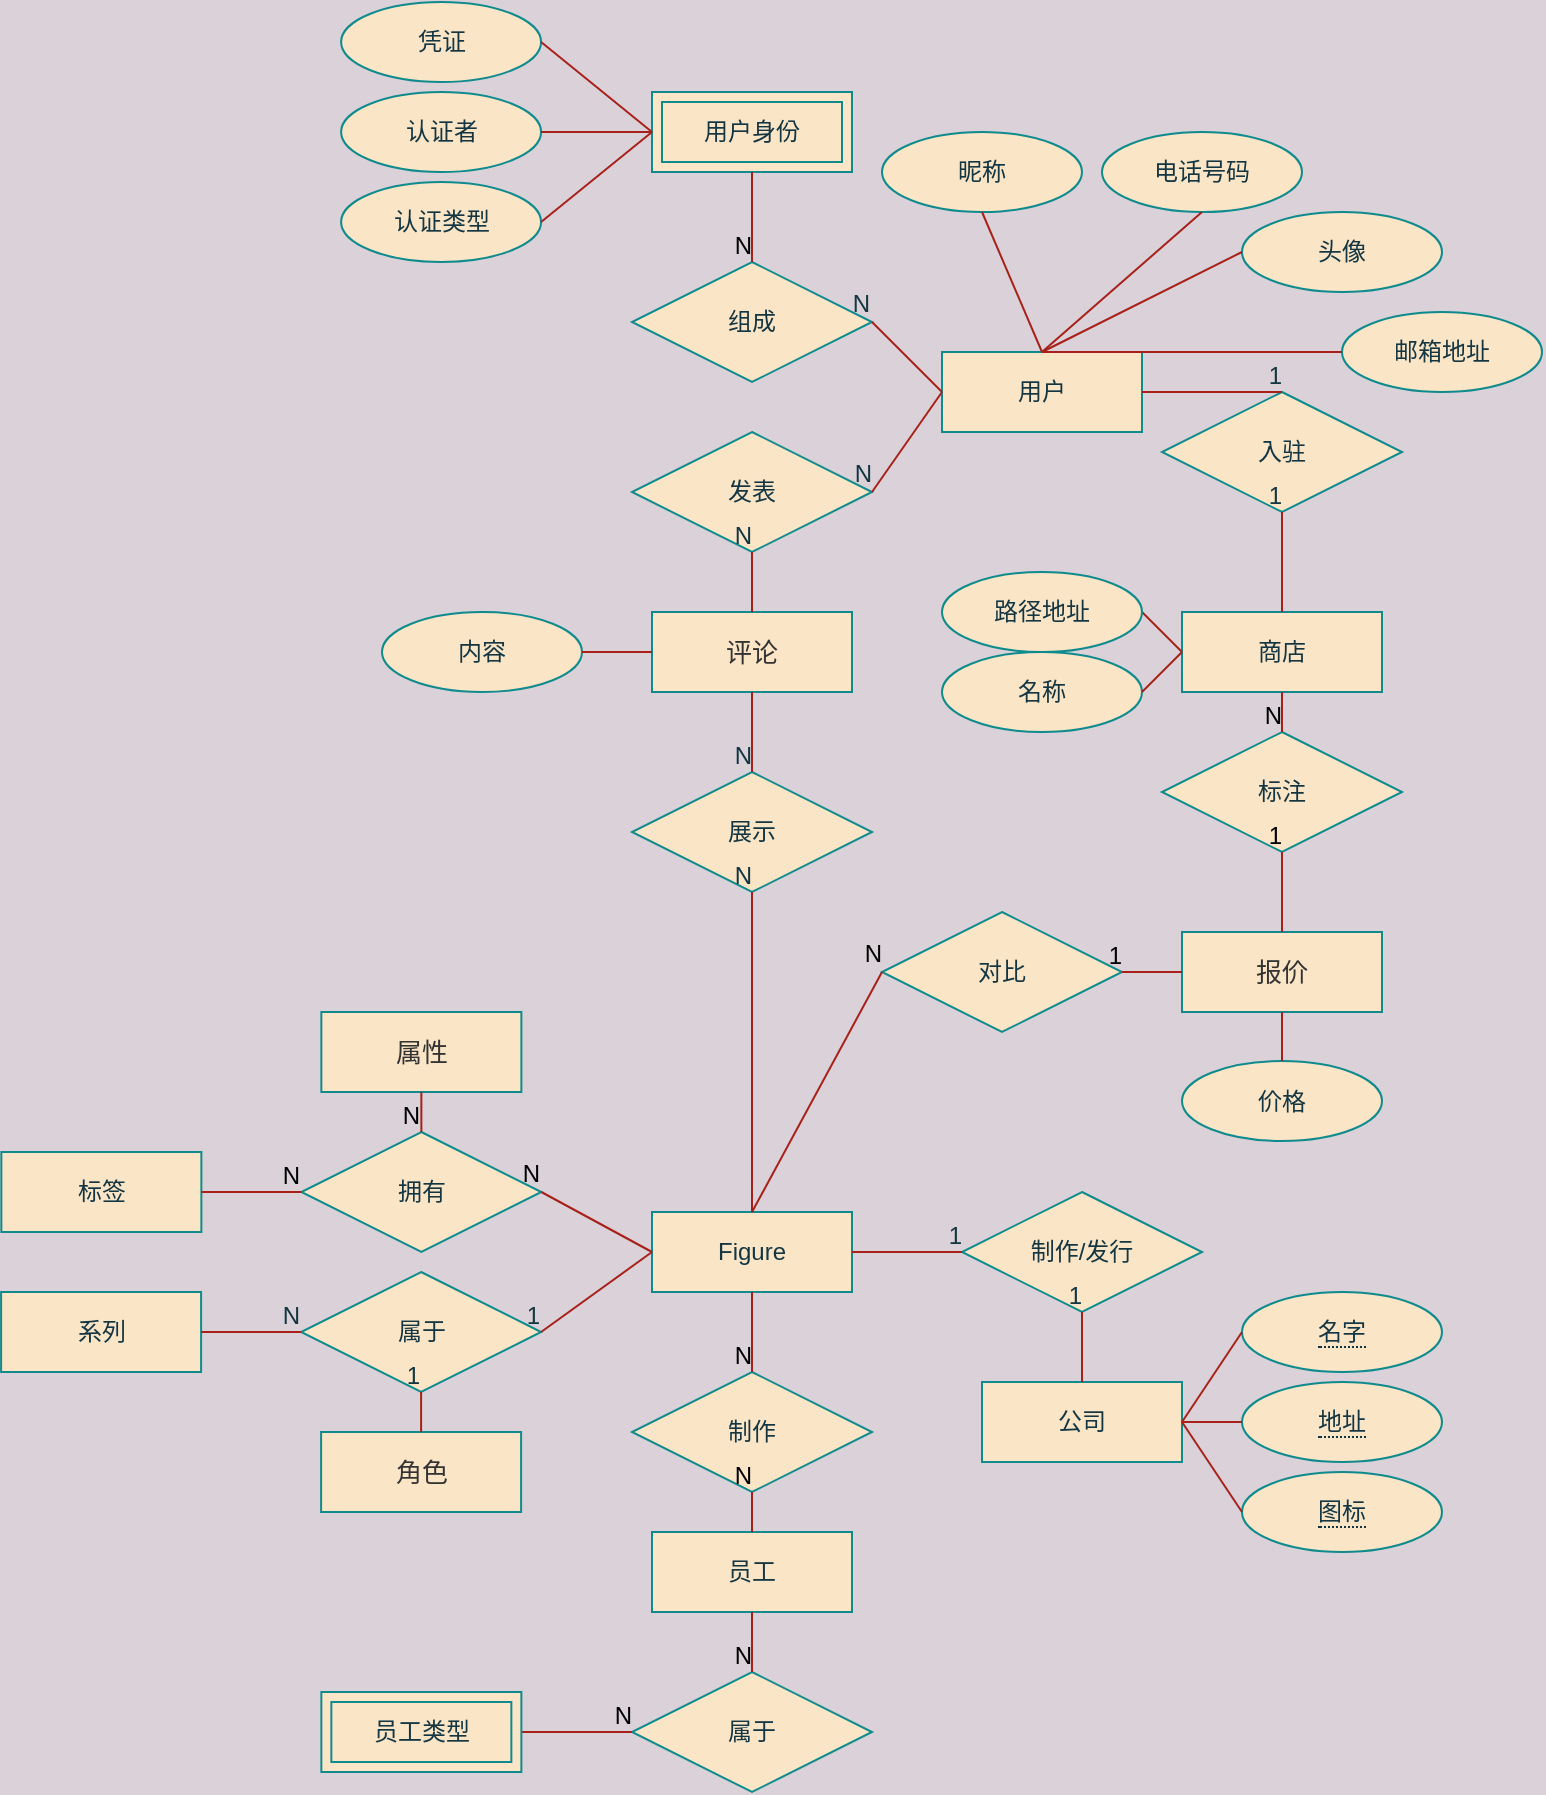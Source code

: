 <mxfile version="14.1.1" type="github">
  <diagram id="R2lEEEUBdFMjLlhIrx00" name="Page-1">
    <mxGraphModel dx="1422" dy="762" grid="1" gridSize="10" guides="1" tooltips="1" connect="1" arrows="1" fold="1" page="1" pageScale="1" pageWidth="827" pageHeight="1169" background="#DAD2D8" math="0" shadow="0" extFonts="Permanent Marker^https://fonts.googleapis.com/css?family=Permanent+Marker">
      <root>
        <mxCell id="0" />
        <mxCell id="1" parent="0" />
        <mxCell id="1R20_Fz8d9oRuQxPapqD-1" value="用户" style="whiteSpace=wrap;html=1;align=center;fillColor=#FAE5C7;strokeColor=#0F8B8D;fontColor=#143642;" parent="1" vertex="1">
          <mxGeometry x="480" y="230" width="100" height="40" as="geometry" />
        </mxCell>
        <mxCell id="1R20_Fz8d9oRuQxPapqD-3" value="Figure" style="whiteSpace=wrap;html=1;align=center;fillColor=#FAE5C7;strokeColor=#0F8B8D;fontColor=#143642;" parent="1" vertex="1">
          <mxGeometry x="335" y="660" width="100" height="40" as="geometry" />
        </mxCell>
        <mxCell id="1R20_Fz8d9oRuQxPapqD-4" value="商店" style="whiteSpace=wrap;html=1;align=center;fillColor=#FAE5C7;strokeColor=#0F8B8D;fontColor=#143642;" parent="1" vertex="1">
          <mxGeometry x="600" y="360" width="100" height="40" as="geometry" />
        </mxCell>
        <mxCell id="1R20_Fz8d9oRuQxPapqD-5" value="公司" style="whiteSpace=wrap;html=1;align=center;glass=0;fillColor=#FAE5C7;strokeColor=#0F8B8D;fontColor=#143642;" parent="1" vertex="1">
          <mxGeometry x="500" y="745" width="100" height="40" as="geometry" />
        </mxCell>
        <mxCell id="1R20_Fz8d9oRuQxPapqD-7" value="员工" style="whiteSpace=wrap;html=1;align=center;fillColor=#FAE5C7;strokeColor=#0F8B8D;fontColor=#143642;" parent="1" vertex="1">
          <mxGeometry x="335" y="820" width="100" height="40" as="geometry" />
        </mxCell>
        <mxCell id="1R20_Fz8d9oRuQxPapqD-9" value="标签" style="whiteSpace=wrap;html=1;align=center;fillColor=#FAE5C7;strokeColor=#0F8B8D;fontColor=#143642;" parent="1" vertex="1">
          <mxGeometry x="9.68" y="630" width="100" height="40" as="geometry" />
        </mxCell>
        <mxCell id="1R20_Fz8d9oRuQxPapqD-11" value="&lt;span style=&quot;color: rgb(51 , 51 , 51) ; font-family: &amp;#34;helvetica neue&amp;#34; , &amp;#34;helvetica&amp;#34; , &amp;#34;arial&amp;#34; , &amp;#34;hiragino sans gb&amp;#34; , &amp;#34;hiragino sans gb w3&amp;#34; , &amp;#34;microsoft yahei ui&amp;#34; , &amp;#34;microsoft yahei&amp;#34; , sans-serif ; font-size: 13px ; text-align: left&quot;&gt;角色&lt;/span&gt;" style="whiteSpace=wrap;html=1;align=center;fillColor=#FAE5C7;strokeColor=#0F8B8D;fontColor=#143642;" parent="1" vertex="1">
          <mxGeometry x="169.55" y="770" width="100" height="40" as="geometry" />
        </mxCell>
        <mxCell id="1R20_Fz8d9oRuQxPapqD-13" value="&lt;span style=&quot;color: rgb(51 , 51 , 51) ; font-family: &amp;#34;helvetica neue&amp;#34; , &amp;#34;helvetica&amp;#34; , &amp;#34;arial&amp;#34; , &amp;#34;hiragino sans gb&amp;#34; , &amp;#34;hiragino sans gb w3&amp;#34; , &amp;#34;microsoft yahei ui&amp;#34; , &amp;#34;microsoft yahei&amp;#34; , sans-serif ; font-size: 13px ; text-align: left&quot;&gt;属性&lt;/span&gt;" style="whiteSpace=wrap;html=1;align=center;fillColor=#FAE5C7;strokeColor=#0F8B8D;fontColor=#143642;" parent="1" vertex="1">
          <mxGeometry x="169.68" y="560" width="100" height="40" as="geometry" />
        </mxCell>
        <mxCell id="1R20_Fz8d9oRuQxPapqD-16" value="&lt;span style=&quot;color: rgb(51 , 51 , 51) ; font-family: &amp;#34;helvetica neue&amp;#34; , &amp;#34;helvetica&amp;#34; , &amp;#34;arial&amp;#34; , &amp;#34;hiragino sans gb&amp;#34; , &amp;#34;hiragino sans gb w3&amp;#34; , &amp;#34;microsoft yahei ui&amp;#34; , &amp;#34;microsoft yahei&amp;#34; , sans-serif ; font-size: 13px ; text-align: left&quot;&gt;评论&lt;/span&gt;" style="whiteSpace=wrap;html=1;align=center;fillColor=#FAE5C7;strokeColor=#0F8B8D;fontColor=#143642;" parent="1" vertex="1">
          <mxGeometry x="335" y="360" width="100" height="40" as="geometry" />
        </mxCell>
        <mxCell id="SKenWi33ArXRwIdqclE3-1" value="组成" style="shape=rhombus;perimeter=rhombusPerimeter;whiteSpace=wrap;html=1;align=center;fillColor=#FAE5C7;strokeColor=#0F8B8D;fontColor=#143642;" parent="1" vertex="1">
          <mxGeometry x="325" y="185" width="120" height="60" as="geometry" />
        </mxCell>
        <mxCell id="SKenWi33ArXRwIdqclE3-4" value="" style="endArrow=none;html=1;rounded=0;exitX=0;exitY=0.5;exitDx=0;exitDy=0;entryX=1;entryY=0.5;entryDx=0;entryDy=0;labelBackgroundColor=#DAD2D8;strokeColor=#A8201A;fontColor=#143642;" parent="1" source="1R20_Fz8d9oRuQxPapqD-1" target="SKenWi33ArXRwIdqclE3-1" edge="1">
          <mxGeometry relative="1" as="geometry">
            <mxPoint x="400" y="190" as="sourcePoint" />
            <mxPoint x="560" y="190" as="targetPoint" />
          </mxGeometry>
        </mxCell>
        <mxCell id="SKenWi33ArXRwIdqclE3-5" value="N" style="resizable=0;html=1;align=right;verticalAlign=bottom;fillColor=#FAE5C7;strokeColor=#0F8B8D;fontColor=#143642;" parent="SKenWi33ArXRwIdqclE3-4" connectable="0" vertex="1">
          <mxGeometry x="1" relative="1" as="geometry" />
        </mxCell>
        <mxCell id="SKenWi33ArXRwIdqclE3-37" value="发表" style="shape=rhombus;perimeter=rhombusPerimeter;whiteSpace=wrap;html=1;align=center;fillColor=#FAE5C7;strokeColor=#0F8B8D;fontColor=#143642;" parent="1" vertex="1">
          <mxGeometry x="325" y="270" width="120" height="60" as="geometry" />
        </mxCell>
        <mxCell id="SKenWi33ArXRwIdqclE3-39" value="" style="endArrow=none;html=1;rounded=0;exitX=0;exitY=0.5;exitDx=0;exitDy=0;entryX=1;entryY=0.5;entryDx=0;entryDy=0;labelBackgroundColor=#DAD2D8;strokeColor=#A8201A;fontColor=#143642;" parent="1" source="1R20_Fz8d9oRuQxPapqD-1" target="SKenWi33ArXRwIdqclE3-37" edge="1">
          <mxGeometry relative="1" as="geometry">
            <mxPoint x="320" y="250" as="sourcePoint" />
            <mxPoint x="480" y="250" as="targetPoint" />
          </mxGeometry>
        </mxCell>
        <mxCell id="SKenWi33ArXRwIdqclE3-40" value="N" style="resizable=0;html=1;align=right;verticalAlign=bottom;fillColor=#FAE5C7;strokeColor=#0F8B8D;fontColor=#143642;" parent="SKenWi33ArXRwIdqclE3-39" connectable="0" vertex="1">
          <mxGeometry x="1" relative="1" as="geometry" />
        </mxCell>
        <mxCell id="SKenWi33ArXRwIdqclE3-41" value="" style="endArrow=none;html=1;rounded=0;entryX=0.5;entryY=1;entryDx=0;entryDy=0;exitX=0.5;exitY=0;exitDx=0;exitDy=0;labelBackgroundColor=#DAD2D8;strokeColor=#A8201A;fontColor=#143642;" parent="1" source="1R20_Fz8d9oRuQxPapqD-16" target="SKenWi33ArXRwIdqclE3-37" edge="1">
          <mxGeometry relative="1" as="geometry">
            <mxPoint x="440" y="340" as="sourcePoint" />
            <mxPoint x="600" y="340" as="targetPoint" />
          </mxGeometry>
        </mxCell>
        <mxCell id="SKenWi33ArXRwIdqclE3-42" value="N" style="resizable=0;html=1;align=right;verticalAlign=bottom;fillColor=#FAE5C7;strokeColor=#0F8B8D;fontColor=#143642;" parent="SKenWi33ArXRwIdqclE3-41" connectable="0" vertex="1">
          <mxGeometry x="1" relative="1" as="geometry" />
        </mxCell>
        <mxCell id="SKenWi33ArXRwIdqclE3-43" value="展示" style="shape=rhombus;perimeter=rhombusPerimeter;whiteSpace=wrap;html=1;align=center;glass=0;fillColor=#FAE5C7;strokeColor=#0F8B8D;fontColor=#143642;" parent="1" vertex="1">
          <mxGeometry x="325" y="440" width="120" height="60" as="geometry" />
        </mxCell>
        <mxCell id="SKenWi33ArXRwIdqclE3-44" value="" style="endArrow=none;html=1;rounded=0;exitX=0.5;exitY=1;exitDx=0;exitDy=0;entryX=0.5;entryY=0;entryDx=0;entryDy=0;labelBackgroundColor=#DAD2D8;strokeColor=#A8201A;fontColor=#143642;" parent="1" source="1R20_Fz8d9oRuQxPapqD-16" target="SKenWi33ArXRwIdqclE3-43" edge="1">
          <mxGeometry relative="1" as="geometry">
            <mxPoint x="410" y="420" as="sourcePoint" />
            <mxPoint x="570" y="420" as="targetPoint" />
          </mxGeometry>
        </mxCell>
        <mxCell id="SKenWi33ArXRwIdqclE3-45" value="N" style="resizable=0;html=1;align=right;verticalAlign=bottom;fillColor=#FAE5C7;strokeColor=#0F8B8D;fontColor=#143642;" parent="SKenWi33ArXRwIdqclE3-44" connectable="0" vertex="1">
          <mxGeometry x="1" relative="1" as="geometry" />
        </mxCell>
        <mxCell id="SKenWi33ArXRwIdqclE3-48" value="" style="endArrow=none;html=1;rounded=0;entryX=0.5;entryY=1;entryDx=0;entryDy=0;exitX=0.5;exitY=0;exitDx=0;exitDy=0;labelBackgroundColor=#DAD2D8;strokeColor=#A8201A;fontColor=#143642;" parent="1" source="1R20_Fz8d9oRuQxPapqD-3" target="SKenWi33ArXRwIdqclE3-43" edge="1">
          <mxGeometry relative="1" as="geometry">
            <mxPoint x="420" y="540" as="sourcePoint" />
            <mxPoint x="580" y="540" as="targetPoint" />
          </mxGeometry>
        </mxCell>
        <mxCell id="SKenWi33ArXRwIdqclE3-49" value="N" style="resizable=0;html=1;align=right;verticalAlign=bottom;fillColor=#FAE5C7;strokeColor=#0F8B8D;fontColor=#143642;" parent="SKenWi33ArXRwIdqclE3-48" connectable="0" vertex="1">
          <mxGeometry x="1" relative="1" as="geometry" />
        </mxCell>
        <mxCell id="SKenWi33ArXRwIdqclE3-50" value="系列" style="whiteSpace=wrap;html=1;align=center;glass=0;fillColor=#FAE5C7;strokeColor=#0F8B8D;fontColor=#143642;" parent="1" vertex="1">
          <mxGeometry x="9.55" y="700" width="100" height="40" as="geometry" />
        </mxCell>
        <mxCell id="SKenWi33ArXRwIdqclE3-53" value="入驻" style="shape=rhombus;perimeter=rhombusPerimeter;whiteSpace=wrap;html=1;align=center;glass=0;fillColor=#FAE5C7;strokeColor=#0F8B8D;fontColor=#143642;" parent="1" vertex="1">
          <mxGeometry x="590" y="250" width="120" height="60" as="geometry" />
        </mxCell>
        <mxCell id="SKenWi33ArXRwIdqclE3-54" value="" style="endArrow=none;html=1;rounded=0;exitX=1;exitY=0.5;exitDx=0;exitDy=0;entryX=0.5;entryY=0;entryDx=0;entryDy=0;labelBackgroundColor=#DAD2D8;strokeColor=#A8201A;fontColor=#143642;" parent="1" source="1R20_Fz8d9oRuQxPapqD-1" target="SKenWi33ArXRwIdqclE3-53" edge="1">
          <mxGeometry relative="1" as="geometry">
            <mxPoint x="450" y="260" as="sourcePoint" />
            <mxPoint x="610" y="260" as="targetPoint" />
          </mxGeometry>
        </mxCell>
        <mxCell id="SKenWi33ArXRwIdqclE3-55" value="1" style="resizable=0;html=1;align=right;verticalAlign=bottom;fillColor=#FAE5C7;strokeColor=#0F8B8D;fontColor=#143642;" parent="SKenWi33ArXRwIdqclE3-54" connectable="0" vertex="1">
          <mxGeometry x="1" relative="1" as="geometry" />
        </mxCell>
        <mxCell id="SKenWi33ArXRwIdqclE3-56" value="" style="endArrow=none;html=1;rounded=0;entryX=0.5;entryY=1;entryDx=0;entryDy=0;exitX=0.5;exitY=0;exitDx=0;exitDy=0;labelBackgroundColor=#DAD2D8;strokeColor=#A8201A;fontColor=#143642;" parent="1" source="1R20_Fz8d9oRuQxPapqD-4" target="SKenWi33ArXRwIdqclE3-53" edge="1">
          <mxGeometry relative="1" as="geometry">
            <mxPoint x="520" y="410" as="sourcePoint" />
            <mxPoint x="680" y="410" as="targetPoint" />
          </mxGeometry>
        </mxCell>
        <mxCell id="SKenWi33ArXRwIdqclE3-57" value="1" style="resizable=0;html=1;align=right;verticalAlign=bottom;fillColor=#FAE5C7;strokeColor=#0F8B8D;fontColor=#143642;" parent="SKenWi33ArXRwIdqclE3-56" connectable="0" vertex="1">
          <mxGeometry x="1" relative="1" as="geometry" />
        </mxCell>
        <mxCell id="SKenWi33ArXRwIdqclE3-58" value="&lt;span style=&quot;color: rgb(51 , 51 , 51) ; font-family: &amp;#34;helvetica neue&amp;#34; , &amp;#34;helvetica&amp;#34; , &amp;#34;arial&amp;#34; , &amp;#34;hiragino sans gb&amp;#34; , &amp;#34;hiragino sans gb w3&amp;#34; , &amp;#34;microsoft yahei ui&amp;#34; , &amp;#34;microsoft yahei&amp;#34; , sans-serif ; font-size: 13px ; text-align: left&quot;&gt;报价&lt;/span&gt;" style="whiteSpace=wrap;html=1;align=center;glass=0;fillColor=#FAE5C7;strokeColor=#0F8B8D;fontColor=#143642;" parent="1" vertex="1">
          <mxGeometry x="600" y="520" width="100" height="40" as="geometry" />
        </mxCell>
        <mxCell id="SKenWi33ArXRwIdqclE3-74" value="制作/发行" style="shape=rhombus;perimeter=rhombusPerimeter;whiteSpace=wrap;html=1;align=center;glass=0;fillColor=#FAE5C7;strokeColor=#0F8B8D;fontColor=#143642;" parent="1" vertex="1">
          <mxGeometry x="490" y="650" width="120" height="60" as="geometry" />
        </mxCell>
        <mxCell id="SKenWi33ArXRwIdqclE3-80" value="" style="endArrow=none;html=1;rounded=0;exitX=1;exitY=0.5;exitDx=0;exitDy=0;entryX=0;entryY=0.5;entryDx=0;entryDy=0;labelBackgroundColor=#DAD2D8;strokeColor=#A8201A;fontColor=#143642;" parent="1" source="1R20_Fz8d9oRuQxPapqD-3" target="SKenWi33ArXRwIdqclE3-74" edge="1">
          <mxGeometry relative="1" as="geometry">
            <mxPoint x="390" y="750" as="sourcePoint" />
            <mxPoint x="550" y="750" as="targetPoint" />
          </mxGeometry>
        </mxCell>
        <mxCell id="SKenWi33ArXRwIdqclE3-81" value="1" style="resizable=0;html=1;align=right;verticalAlign=bottom;fillColor=#FAE5C7;strokeColor=#0F8B8D;fontColor=#143642;" parent="SKenWi33ArXRwIdqclE3-80" connectable="0" vertex="1">
          <mxGeometry x="1" relative="1" as="geometry" />
        </mxCell>
        <mxCell id="SKenWi33ArXRwIdqclE3-82" value="" style="endArrow=none;html=1;rounded=0;exitX=0.5;exitY=0;exitDx=0;exitDy=0;entryX=0.5;entryY=1;entryDx=0;entryDy=0;labelBackgroundColor=#DAD2D8;strokeColor=#A8201A;fontColor=#143642;" parent="1" source="1R20_Fz8d9oRuQxPapqD-5" target="SKenWi33ArXRwIdqclE3-74" edge="1">
          <mxGeometry relative="1" as="geometry">
            <mxPoint x="350" y="760" as="sourcePoint" />
            <mxPoint x="620" y="640" as="targetPoint" />
          </mxGeometry>
        </mxCell>
        <mxCell id="SKenWi33ArXRwIdqclE3-83" value="1" style="resizable=0;html=1;align=right;verticalAlign=bottom;fillColor=#FAE5C7;strokeColor=#0F8B8D;fontColor=#143642;" parent="SKenWi33ArXRwIdqclE3-82" connectable="0" vertex="1">
          <mxGeometry x="1" relative="1" as="geometry" />
        </mxCell>
        <mxCell id="SKenWi33ArXRwIdqclE3-84" value="属于" style="shape=rhombus;perimeter=rhombusPerimeter;whiteSpace=wrap;html=1;align=center;glass=0;fillColor=#FAE5C7;strokeColor=#0F8B8D;fontColor=#143642;" parent="1" vertex="1">
          <mxGeometry x="159.55" y="690" width="120" height="60" as="geometry" />
        </mxCell>
        <mxCell id="SKenWi33ArXRwIdqclE3-85" value="" style="endArrow=none;html=1;rounded=0;entryX=1;entryY=0.5;entryDx=0;entryDy=0;exitX=0;exitY=0.5;exitDx=0;exitDy=0;labelBackgroundColor=#DAD2D8;strokeColor=#A8201A;fontColor=#143642;" parent="1" source="1R20_Fz8d9oRuQxPapqD-3" target="SKenWi33ArXRwIdqclE3-84" edge="1">
          <mxGeometry relative="1" as="geometry">
            <mxPoint x="340" y="770" as="sourcePoint" />
            <mxPoint x="500" y="770" as="targetPoint" />
          </mxGeometry>
        </mxCell>
        <mxCell id="SKenWi33ArXRwIdqclE3-86" value="1" style="resizable=0;html=1;align=right;verticalAlign=bottom;fillColor=#FAE5C7;strokeColor=#0F8B8D;fontColor=#143642;" parent="SKenWi33ArXRwIdqclE3-85" connectable="0" vertex="1">
          <mxGeometry x="1" relative="1" as="geometry" />
        </mxCell>
        <mxCell id="SKenWi33ArXRwIdqclE3-92" value="" style="endArrow=none;html=1;rounded=0;entryX=0;entryY=0.5;entryDx=0;entryDy=0;exitX=1;exitY=0.5;exitDx=0;exitDy=0;labelBackgroundColor=#DAD2D8;strokeColor=#A8201A;fontColor=#143642;" parent="1" source="SKenWi33ArXRwIdqclE3-50" target="SKenWi33ArXRwIdqclE3-84" edge="1">
          <mxGeometry relative="1" as="geometry">
            <mxPoint x="159.55" y="850" as="sourcePoint" />
            <mxPoint x="319.55" y="850" as="targetPoint" />
          </mxGeometry>
        </mxCell>
        <mxCell id="SKenWi33ArXRwIdqclE3-93" value="N" style="resizable=0;html=1;align=right;verticalAlign=bottom;fillColor=#FAE5C7;strokeColor=#0F8B8D;fontColor=#143642;" parent="SKenWi33ArXRwIdqclE3-92" connectable="0" vertex="1">
          <mxGeometry x="1" relative="1" as="geometry" />
        </mxCell>
        <mxCell id="SKenWi33ArXRwIdqclE3-97" value="" style="endArrow=none;html=1;rounded=0;exitX=0.5;exitY=0;exitDx=0;exitDy=0;labelBackgroundColor=#DAD2D8;strokeColor=#A8201A;fontColor=#143642;entryX=0.5;entryY=1;entryDx=0;entryDy=0;" parent="1" source="1R20_Fz8d9oRuQxPapqD-11" target="SKenWi33ArXRwIdqclE3-84" edge="1">
          <mxGeometry relative="1" as="geometry">
            <mxPoint x="619.55" y="740" as="sourcePoint" />
            <mxPoint x="309.55" y="800" as="targetPoint" />
          </mxGeometry>
        </mxCell>
        <mxCell id="SKenWi33ArXRwIdqclE3-98" value="1" style="resizable=0;html=1;align=right;verticalAlign=bottom;fillColor=#FAE5C7;strokeColor=#0F8B8D;fontColor=#143642;" parent="SKenWi33ArXRwIdqclE3-97" connectable="0" vertex="1">
          <mxGeometry x="1" relative="1" as="geometry" />
        </mxCell>
        <mxCell id="djBL_zfnkZg27sY6-a1C-2" value="标注" style="shape=rhombus;perimeter=rhombusPerimeter;whiteSpace=wrap;html=1;align=center;rounded=0;sketch=0;strokeColor=#0F8B8D;fillColor=#FAE5C7;fontColor=#143642;" vertex="1" parent="1">
          <mxGeometry x="590" y="420" width="120" height="60" as="geometry" />
        </mxCell>
        <mxCell id="djBL_zfnkZg27sY6-a1C-6" value="" style="endArrow=none;html=1;rounded=0;strokeColor=#A8201A;fillColor=#FAE5C7;fontColor=#143642;exitX=0.5;exitY=1;exitDx=0;exitDy=0;entryX=0.5;entryY=0;entryDx=0;entryDy=0;" edge="1" parent="1" source="1R20_Fz8d9oRuQxPapqD-4" target="djBL_zfnkZg27sY6-a1C-2">
          <mxGeometry relative="1" as="geometry">
            <mxPoint x="660" y="420" as="sourcePoint" />
            <mxPoint x="740" y="420" as="targetPoint" />
          </mxGeometry>
        </mxCell>
        <mxCell id="djBL_zfnkZg27sY6-a1C-7" value="N" style="resizable=0;html=1;align=right;verticalAlign=bottom;" connectable="0" vertex="1" parent="djBL_zfnkZg27sY6-a1C-6">
          <mxGeometry x="1" relative="1" as="geometry" />
        </mxCell>
        <mxCell id="djBL_zfnkZg27sY6-a1C-10" value="对比" style="shape=rhombus;perimeter=rhombusPerimeter;whiteSpace=wrap;html=1;align=center;rounded=0;sketch=0;strokeColor=#0F8B8D;fillColor=#FAE5C7;fontColor=#143642;" vertex="1" parent="1">
          <mxGeometry x="450" y="510" width="120" height="60" as="geometry" />
        </mxCell>
        <mxCell id="djBL_zfnkZg27sY6-a1C-11" value="" style="endArrow=none;html=1;rounded=0;strokeColor=#A8201A;fillColor=#FAE5C7;fontColor=#143642;entryX=0;entryY=0.5;entryDx=0;entryDy=0;exitX=0.5;exitY=0;exitDx=0;exitDy=0;" edge="1" parent="1" source="1R20_Fz8d9oRuQxPapqD-3" target="djBL_zfnkZg27sY6-a1C-10">
          <mxGeometry relative="1" as="geometry">
            <mxPoint x="440" y="530" as="sourcePoint" />
            <mxPoint x="600" y="530" as="targetPoint" />
          </mxGeometry>
        </mxCell>
        <mxCell id="djBL_zfnkZg27sY6-a1C-12" value="N" style="resizable=0;html=1;align=right;verticalAlign=bottom;" connectable="0" vertex="1" parent="djBL_zfnkZg27sY6-a1C-11">
          <mxGeometry x="1" relative="1" as="geometry" />
        </mxCell>
        <mxCell id="djBL_zfnkZg27sY6-a1C-15" value="" style="endArrow=none;html=1;rounded=0;strokeColor=#A8201A;fillColor=#FAE5C7;fontColor=#143642;entryX=1;entryY=0.5;entryDx=0;entryDy=0;exitX=0;exitY=0.5;exitDx=0;exitDy=0;" edge="1" parent="1" source="SKenWi33ArXRwIdqclE3-58" target="djBL_zfnkZg27sY6-a1C-10">
          <mxGeometry relative="1" as="geometry">
            <mxPoint x="530" y="390" as="sourcePoint" />
            <mxPoint x="640" y="420" as="targetPoint" />
          </mxGeometry>
        </mxCell>
        <mxCell id="djBL_zfnkZg27sY6-a1C-16" value="1" style="resizable=0;html=1;align=right;verticalAlign=bottom;" connectable="0" vertex="1" parent="djBL_zfnkZg27sY6-a1C-15">
          <mxGeometry x="1" relative="1" as="geometry" />
        </mxCell>
        <mxCell id="djBL_zfnkZg27sY6-a1C-17" value="" style="endArrow=none;html=1;rounded=0;strokeColor=#A8201A;fillColor=#FAE5C7;fontColor=#143642;exitX=0.5;exitY=0;exitDx=0;exitDy=0;entryX=0.5;entryY=1;entryDx=0;entryDy=0;" edge="1" parent="1" source="SKenWi33ArXRwIdqclE3-58" target="djBL_zfnkZg27sY6-a1C-2">
          <mxGeometry relative="1" as="geometry">
            <mxPoint x="720" y="510" as="sourcePoint" />
            <mxPoint x="880" y="510" as="targetPoint" />
          </mxGeometry>
        </mxCell>
        <mxCell id="djBL_zfnkZg27sY6-a1C-18" value="1" style="resizable=0;html=1;align=right;verticalAlign=bottom;" connectable="0" vertex="1" parent="djBL_zfnkZg27sY6-a1C-17">
          <mxGeometry x="1" relative="1" as="geometry" />
        </mxCell>
        <mxCell id="djBL_zfnkZg27sY6-a1C-19" value="用户身份" style="shape=ext;margin=3;double=1;whiteSpace=wrap;html=1;align=center;rounded=0;sketch=0;strokeColor=#0F8B8D;fillColor=#FAE5C7;fontColor=#143642;" vertex="1" parent="1">
          <mxGeometry x="335" y="100" width="100" height="40" as="geometry" />
        </mxCell>
        <mxCell id="djBL_zfnkZg27sY6-a1C-20" value="认证类型" style="ellipse;whiteSpace=wrap;html=1;align=center;rounded=0;sketch=0;strokeColor=#0F8B8D;fillColor=#FAE5C7;fontColor=#143642;" vertex="1" parent="1">
          <mxGeometry x="179.55" y="145" width="100" height="40" as="geometry" />
        </mxCell>
        <mxCell id="djBL_zfnkZg27sY6-a1C-21" value="认证者" style="ellipse;whiteSpace=wrap;html=1;align=center;rounded=0;sketch=0;strokeColor=#0F8B8D;fillColor=#FAE5C7;fontColor=#143642;" vertex="1" parent="1">
          <mxGeometry x="179.55" y="100" width="100" height="40" as="geometry" />
        </mxCell>
        <mxCell id="djBL_zfnkZg27sY6-a1C-22" value="凭证" style="ellipse;whiteSpace=wrap;html=1;align=center;rounded=0;sketch=0;strokeColor=#0F8B8D;fillColor=#FAE5C7;fontColor=#143642;" vertex="1" parent="1">
          <mxGeometry x="179.55" y="55" width="100" height="40" as="geometry" />
        </mxCell>
        <mxCell id="djBL_zfnkZg27sY6-a1C-24" value="" style="endArrow=none;html=1;rounded=0;strokeColor=#A8201A;fillColor=#FAE5C7;fontColor=#143642;exitX=1;exitY=0.5;exitDx=0;exitDy=0;entryX=0;entryY=0.5;entryDx=0;entryDy=0;" edge="1" parent="1" source="djBL_zfnkZg27sY6-a1C-20" target="djBL_zfnkZg27sY6-a1C-19">
          <mxGeometry relative="1" as="geometry">
            <mxPoint x="250" y="100" as="sourcePoint" />
            <mxPoint x="330" y="120" as="targetPoint" />
          </mxGeometry>
        </mxCell>
        <mxCell id="djBL_zfnkZg27sY6-a1C-25" value="" style="endArrow=none;html=1;rounded=0;strokeColor=#A8201A;fillColor=#FAE5C7;fontColor=#143642;exitX=1;exitY=0.5;exitDx=0;exitDy=0;entryX=0;entryY=0.5;entryDx=0;entryDy=0;" edge="1" parent="1" source="djBL_zfnkZg27sY6-a1C-21" target="djBL_zfnkZg27sY6-a1C-19">
          <mxGeometry relative="1" as="geometry">
            <mxPoint x="295" y="80" as="sourcePoint" />
            <mxPoint x="310" y="120" as="targetPoint" />
          </mxGeometry>
        </mxCell>
        <mxCell id="djBL_zfnkZg27sY6-a1C-26" value="" style="endArrow=none;html=1;rounded=0;strokeColor=#A8201A;fillColor=#FAE5C7;fontColor=#143642;exitX=1;exitY=0.5;exitDx=0;exitDy=0;entryX=0;entryY=0.5;entryDx=0;entryDy=0;" edge="1" parent="1" source="djBL_zfnkZg27sY6-a1C-22" target="djBL_zfnkZg27sY6-a1C-19">
          <mxGeometry relative="1" as="geometry">
            <mxPoint x="305" y="90" as="sourcePoint" />
            <mxPoint x="320" y="160" as="targetPoint" />
          </mxGeometry>
        </mxCell>
        <mxCell id="djBL_zfnkZg27sY6-a1C-27" value="电话号码" style="ellipse;whiteSpace=wrap;html=1;align=center;rounded=0;sketch=0;strokeColor=#0F8B8D;fillColor=#FAE5C7;fontColor=#143642;" vertex="1" parent="1">
          <mxGeometry x="560" y="120" width="100" height="40" as="geometry" />
        </mxCell>
        <mxCell id="djBL_zfnkZg27sY6-a1C-28" value="昵称" style="ellipse;whiteSpace=wrap;html=1;align=center;rounded=0;sketch=0;strokeColor=#0F8B8D;fillColor=#FAE5C7;fontColor=#143642;" vertex="1" parent="1">
          <mxGeometry x="450" y="120" width="100" height="40" as="geometry" />
        </mxCell>
        <mxCell id="djBL_zfnkZg27sY6-a1C-29" value="邮箱地址" style="ellipse;whiteSpace=wrap;html=1;align=center;rounded=0;sketch=0;strokeColor=#0F8B8D;fillColor=#FAE5C7;fontColor=#143642;" vertex="1" parent="1">
          <mxGeometry x="680" y="210" width="100" height="40" as="geometry" />
        </mxCell>
        <mxCell id="djBL_zfnkZg27sY6-a1C-30" value="头像" style="ellipse;whiteSpace=wrap;html=1;align=center;rounded=0;sketch=0;strokeColor=#0F8B8D;fillColor=#FAE5C7;fontColor=#143642;" vertex="1" parent="1">
          <mxGeometry x="630" y="160" width="100" height="40" as="geometry" />
        </mxCell>
        <mxCell id="djBL_zfnkZg27sY6-a1C-31" value="" style="endArrow=none;html=1;rounded=0;strokeColor=#A8201A;fillColor=#FAE5C7;fontColor=#143642;exitX=0.5;exitY=1;exitDx=0;exitDy=0;entryX=0.5;entryY=0;entryDx=0;entryDy=0;" edge="1" parent="1" source="djBL_zfnkZg27sY6-a1C-28" target="1R20_Fz8d9oRuQxPapqD-1">
          <mxGeometry relative="1" as="geometry">
            <mxPoint x="490" y="70" as="sourcePoint" />
            <mxPoint x="395" y="110" as="targetPoint" />
          </mxGeometry>
        </mxCell>
        <mxCell id="djBL_zfnkZg27sY6-a1C-32" value="" style="endArrow=none;html=1;rounded=0;strokeColor=#A8201A;fillColor=#FAE5C7;fontColor=#143642;exitX=0.5;exitY=1;exitDx=0;exitDy=0;entryX=0.5;entryY=0;entryDx=0;entryDy=0;" edge="1" parent="1" source="djBL_zfnkZg27sY6-a1C-27" target="1R20_Fz8d9oRuQxPapqD-1">
          <mxGeometry relative="1" as="geometry">
            <mxPoint x="620" y="90" as="sourcePoint" />
            <mxPoint x="540" y="180" as="targetPoint" />
          </mxGeometry>
        </mxCell>
        <mxCell id="djBL_zfnkZg27sY6-a1C-33" value="" style="endArrow=none;html=1;rounded=0;strokeColor=#A8201A;fillColor=#FAE5C7;fontColor=#143642;exitX=0;exitY=0.5;exitDx=0;exitDy=0;entryX=0.5;entryY=0;entryDx=0;entryDy=0;" edge="1" parent="1" source="djBL_zfnkZg27sY6-a1C-30" target="1R20_Fz8d9oRuQxPapqD-1">
          <mxGeometry relative="1" as="geometry">
            <mxPoint x="630" y="100" as="sourcePoint" />
            <mxPoint x="550" y="190" as="targetPoint" />
          </mxGeometry>
        </mxCell>
        <mxCell id="djBL_zfnkZg27sY6-a1C-34" value="" style="endArrow=none;html=1;rounded=0;strokeColor=#A8201A;fillColor=#FAE5C7;fontColor=#143642;exitX=0;exitY=0.5;exitDx=0;exitDy=0;entryX=0.5;entryY=0;entryDx=0;entryDy=0;" edge="1" parent="1" source="djBL_zfnkZg27sY6-a1C-29" target="1R20_Fz8d9oRuQxPapqD-1">
          <mxGeometry relative="1" as="geometry">
            <mxPoint x="640" y="190" as="sourcePoint" />
            <mxPoint x="560" y="280" as="targetPoint" />
          </mxGeometry>
        </mxCell>
        <mxCell id="djBL_zfnkZg27sY6-a1C-35" value="内容" style="ellipse;whiteSpace=wrap;html=1;align=center;rounded=0;sketch=0;strokeColor=#0F8B8D;fillColor=#FAE5C7;fontColor=#143642;" vertex="1" parent="1">
          <mxGeometry x="200" y="360" width="100" height="40" as="geometry" />
        </mxCell>
        <mxCell id="djBL_zfnkZg27sY6-a1C-36" value="" style="endArrow=none;html=1;rounded=0;strokeColor=#A8201A;fillColor=#FAE5C7;fontColor=#143642;entryX=1;entryY=0.5;entryDx=0;entryDy=0;" edge="1" parent="1" target="djBL_zfnkZg27sY6-a1C-38">
          <mxGeometry relative="1" as="geometry">
            <mxPoint x="600" y="380" as="sourcePoint" />
            <mxPoint x="630" y="460" as="targetPoint" />
          </mxGeometry>
        </mxCell>
        <mxCell id="djBL_zfnkZg27sY6-a1C-37" value="" style="endArrow=none;html=1;rounded=0;strokeColor=#A8201A;fillColor=#FAE5C7;fontColor=#143642;exitX=1;exitY=0.5;exitDx=0;exitDy=0;entryX=0;entryY=0.5;entryDx=0;entryDy=0;" edge="1" parent="1" source="djBL_zfnkZg27sY6-a1C-35" target="1R20_Fz8d9oRuQxPapqD-16">
          <mxGeometry relative="1" as="geometry">
            <mxPoint x="180" y="420" as="sourcePoint" />
            <mxPoint x="340" y="420" as="targetPoint" />
          </mxGeometry>
        </mxCell>
        <mxCell id="djBL_zfnkZg27sY6-a1C-38" value="路径地址" style="ellipse;whiteSpace=wrap;html=1;align=center;rounded=0;sketch=0;strokeColor=#0F8B8D;fillColor=#FAE5C7;fontColor=#143642;" vertex="1" parent="1">
          <mxGeometry x="480" y="340" width="100" height="40" as="geometry" />
        </mxCell>
        <mxCell id="djBL_zfnkZg27sY6-a1C-39" value="名称" style="ellipse;whiteSpace=wrap;html=1;align=center;rounded=0;sketch=0;strokeColor=#0F8B8D;fillColor=#FAE5C7;fontColor=#143642;" vertex="1" parent="1">
          <mxGeometry x="480" y="380" width="100" height="40" as="geometry" />
        </mxCell>
        <mxCell id="djBL_zfnkZg27sY6-a1C-40" value="" style="endArrow=none;html=1;rounded=0;strokeColor=#A8201A;fillColor=#FAE5C7;fontColor=#143642;entryX=0;entryY=0.5;entryDx=0;entryDy=0;exitX=1;exitY=0.5;exitDx=0;exitDy=0;" edge="1" parent="1" source="djBL_zfnkZg27sY6-a1C-39" target="1R20_Fz8d9oRuQxPapqD-4">
          <mxGeometry relative="1" as="geometry">
            <mxPoint x="630" y="410" as="sourcePoint" />
            <mxPoint x="590" y="380" as="targetPoint" />
          </mxGeometry>
        </mxCell>
        <mxCell id="djBL_zfnkZg27sY6-a1C-41" value="价格" style="ellipse;whiteSpace=wrap;html=1;align=center;rounded=0;sketch=0;strokeColor=#0F8B8D;fillColor=#FAE5C7;fontColor=#143642;" vertex="1" parent="1">
          <mxGeometry x="600" y="584.5" width="100" height="40" as="geometry" />
        </mxCell>
        <mxCell id="djBL_zfnkZg27sY6-a1C-45" value="" style="endArrow=none;html=1;rounded=0;strokeColor=#A8201A;fillColor=#FAE5C7;fontColor=#143642;entryX=0.5;entryY=1;entryDx=0;entryDy=0;exitX=0.5;exitY=0;exitDx=0;exitDy=0;" edge="1" parent="1" source="djBL_zfnkZg27sY6-a1C-41" target="SKenWi33ArXRwIdqclE3-58">
          <mxGeometry relative="1" as="geometry">
            <mxPoint x="690" y="580" as="sourcePoint" />
            <mxPoint x="640" y="570" as="targetPoint" />
          </mxGeometry>
        </mxCell>
        <mxCell id="djBL_zfnkZg27sY6-a1C-46" value="&lt;span style=&quot;border-bottom: 1px dotted&quot;&gt;名字&lt;/span&gt;" style="ellipse;whiteSpace=wrap;html=1;align=center;rounded=0;sketch=0;strokeColor=#0F8B8D;fillColor=#FAE5C7;fontColor=#143642;" vertex="1" parent="1">
          <mxGeometry x="630" y="700" width="100" height="40" as="geometry" />
        </mxCell>
        <mxCell id="djBL_zfnkZg27sY6-a1C-47" value="&lt;span style=&quot;border-bottom: 1px dotted&quot;&gt;地址&lt;/span&gt;" style="ellipse;whiteSpace=wrap;html=1;align=center;rounded=0;sketch=0;strokeColor=#0F8B8D;fillColor=#FAE5C7;fontColor=#143642;" vertex="1" parent="1">
          <mxGeometry x="630" y="745" width="100" height="40" as="geometry" />
        </mxCell>
        <mxCell id="djBL_zfnkZg27sY6-a1C-48" value="&lt;span style=&quot;border-bottom: 1px dotted&quot;&gt;图标&lt;/span&gt;" style="ellipse;whiteSpace=wrap;html=1;align=center;rounded=0;sketch=0;strokeColor=#0F8B8D;fillColor=#FAE5C7;fontColor=#143642;" vertex="1" parent="1">
          <mxGeometry x="630" y="790" width="100" height="40" as="geometry" />
        </mxCell>
        <mxCell id="djBL_zfnkZg27sY6-a1C-49" value="" style="endArrow=none;html=1;rounded=0;strokeColor=#A8201A;fillColor=#FAE5C7;fontColor=#143642;exitX=1;exitY=0.5;exitDx=0;exitDy=0;entryX=0;entryY=0.5;entryDx=0;entryDy=0;" edge="1" parent="1" source="1R20_Fz8d9oRuQxPapqD-5" target="djBL_zfnkZg27sY6-a1C-48">
          <mxGeometry relative="1" as="geometry">
            <mxPoint x="620" y="435" as="sourcePoint" />
            <mxPoint x="620" y="785" as="targetPoint" />
          </mxGeometry>
        </mxCell>
        <mxCell id="djBL_zfnkZg27sY6-a1C-53" value="" style="endArrow=none;html=1;rounded=0;strokeColor=#A8201A;fillColor=#FAE5C7;fontColor=#143642;entryX=0;entryY=0.5;entryDx=0;entryDy=0;exitX=1;exitY=0.5;exitDx=0;exitDy=0;" edge="1" parent="1" source="1R20_Fz8d9oRuQxPapqD-5" target="djBL_zfnkZg27sY6-a1C-46">
          <mxGeometry relative="1" as="geometry">
            <mxPoint x="730" y="645" as="sourcePoint" />
            <mxPoint x="760" y="705" as="targetPoint" />
          </mxGeometry>
        </mxCell>
        <mxCell id="djBL_zfnkZg27sY6-a1C-54" value="" style="endArrow=none;html=1;rounded=0;strokeColor=#A8201A;fillColor=#FAE5C7;fontColor=#143642;entryX=0;entryY=0.5;entryDx=0;entryDy=0;exitX=1;exitY=0.5;exitDx=0;exitDy=0;" edge="1" parent="1" source="1R20_Fz8d9oRuQxPapqD-5" target="djBL_zfnkZg27sY6-a1C-47">
          <mxGeometry relative="1" as="geometry">
            <mxPoint x="740" y="655" as="sourcePoint" />
            <mxPoint x="770" y="715" as="targetPoint" />
          </mxGeometry>
        </mxCell>
        <mxCell id="djBL_zfnkZg27sY6-a1C-55" value="拥有" style="shape=rhombus;perimeter=rhombusPerimeter;whiteSpace=wrap;html=1;align=center;rounded=0;sketch=0;strokeColor=#0F8B8D;fillColor=#FAE5C7;fontColor=#143642;" vertex="1" parent="1">
          <mxGeometry x="159.68" y="620" width="120" height="60" as="geometry" />
        </mxCell>
        <mxCell id="djBL_zfnkZg27sY6-a1C-56" value="" style="endArrow=none;html=1;rounded=0;strokeColor=#A8201A;fillColor=#FAE5C7;fontColor=#143642;entryX=1;entryY=0.5;entryDx=0;entryDy=0;exitX=0;exitY=0.5;exitDx=0;exitDy=0;" edge="1" parent="1" source="1R20_Fz8d9oRuQxPapqD-3" target="djBL_zfnkZg27sY6-a1C-55">
          <mxGeometry relative="1" as="geometry">
            <mxPoint x="620" y="620" as="sourcePoint" />
            <mxPoint x="770" y="640" as="targetPoint" />
          </mxGeometry>
        </mxCell>
        <mxCell id="djBL_zfnkZg27sY6-a1C-57" value="N" style="resizable=0;html=1;align=right;verticalAlign=bottom;" connectable="0" vertex="1" parent="djBL_zfnkZg27sY6-a1C-56">
          <mxGeometry x="1" relative="1" as="geometry" />
        </mxCell>
        <mxCell id="djBL_zfnkZg27sY6-a1C-58" value="" style="endArrow=none;html=1;rounded=0;strokeColor=#A8201A;fillColor=#FAE5C7;fontColor=#143642;entryX=0;entryY=0.5;entryDx=0;entryDy=0;exitX=1;exitY=0.5;exitDx=0;exitDy=0;" edge="1" parent="1" source="1R20_Fz8d9oRuQxPapqD-9" target="djBL_zfnkZg27sY6-a1C-55">
          <mxGeometry relative="1" as="geometry">
            <mxPoint x="344.68" y="660" as="sourcePoint" />
            <mxPoint x="289.68" y="650" as="targetPoint" />
          </mxGeometry>
        </mxCell>
        <mxCell id="djBL_zfnkZg27sY6-a1C-59" value="N" style="resizable=0;html=1;align=right;verticalAlign=bottom;" connectable="0" vertex="1" parent="djBL_zfnkZg27sY6-a1C-58">
          <mxGeometry x="1" relative="1" as="geometry" />
        </mxCell>
        <mxCell id="djBL_zfnkZg27sY6-a1C-60" value="" style="endArrow=none;html=1;rounded=0;strokeColor=#A8201A;fillColor=#FAE5C7;fontColor=#143642;exitX=0.5;exitY=1;exitDx=0;exitDy=0;entryX=0.5;entryY=0;entryDx=0;entryDy=0;" edge="1" parent="1" source="1R20_Fz8d9oRuQxPapqD-13" target="djBL_zfnkZg27sY6-a1C-55">
          <mxGeometry relative="1" as="geometry">
            <mxPoint x="354.68" y="570" as="sourcePoint" />
            <mxPoint x="159.68" y="540" as="targetPoint" />
          </mxGeometry>
        </mxCell>
        <mxCell id="djBL_zfnkZg27sY6-a1C-61" value="N" style="resizable=0;html=1;align=right;verticalAlign=bottom;" connectable="0" vertex="1" parent="djBL_zfnkZg27sY6-a1C-60">
          <mxGeometry x="1" relative="1" as="geometry" />
        </mxCell>
        <mxCell id="djBL_zfnkZg27sY6-a1C-62" value="制作" style="shape=rhombus;perimeter=rhombusPerimeter;whiteSpace=wrap;html=1;align=center;rounded=0;sketch=0;strokeColor=#0F8B8D;fillColor=#FAE5C7;fontColor=#143642;" vertex="1" parent="1">
          <mxGeometry x="325" y="740" width="120" height="60" as="geometry" />
        </mxCell>
        <mxCell id="djBL_zfnkZg27sY6-a1C-63" value="" style="endArrow=none;html=1;rounded=0;strokeColor=#A8201A;fillColor=#FAE5C7;fontColor=#143642;exitX=0.5;exitY=1;exitDx=0;exitDy=0;entryX=0.5;entryY=0;entryDx=0;entryDy=0;" edge="1" parent="1" source="1R20_Fz8d9oRuQxPapqD-3" target="djBL_zfnkZg27sY6-a1C-62">
          <mxGeometry relative="1" as="geometry">
            <mxPoint x="270" y="770" as="sourcePoint" />
            <mxPoint x="430" y="770" as="targetPoint" />
          </mxGeometry>
        </mxCell>
        <mxCell id="djBL_zfnkZg27sY6-a1C-64" value="N" style="resizable=0;html=1;align=right;verticalAlign=bottom;" connectable="0" vertex="1" parent="djBL_zfnkZg27sY6-a1C-63">
          <mxGeometry x="1" relative="1" as="geometry" />
        </mxCell>
        <mxCell id="djBL_zfnkZg27sY6-a1C-65" value="" style="endArrow=none;html=1;rounded=0;strokeColor=#A8201A;fillColor=#FAE5C7;fontColor=#143642;entryX=0.5;entryY=1;entryDx=0;entryDy=0;exitX=0.5;exitY=0;exitDx=0;exitDy=0;" edge="1" parent="1" source="1R20_Fz8d9oRuQxPapqD-7" target="djBL_zfnkZg27sY6-a1C-62">
          <mxGeometry relative="1" as="geometry">
            <mxPoint x="480" y="890" as="sourcePoint" />
            <mxPoint x="640" y="890" as="targetPoint" />
          </mxGeometry>
        </mxCell>
        <mxCell id="djBL_zfnkZg27sY6-a1C-66" value="N" style="resizable=0;html=1;align=right;verticalAlign=bottom;" connectable="0" vertex="1" parent="djBL_zfnkZg27sY6-a1C-65">
          <mxGeometry x="1" relative="1" as="geometry" />
        </mxCell>
        <mxCell id="djBL_zfnkZg27sY6-a1C-68" value="属于" style="shape=rhombus;perimeter=rhombusPerimeter;whiteSpace=wrap;html=1;align=center;rounded=0;sketch=0;strokeColor=#0F8B8D;fillColor=#FAE5C7;fontColor=#143642;" vertex="1" parent="1">
          <mxGeometry x="325" y="890" width="120" height="60" as="geometry" />
        </mxCell>
        <mxCell id="djBL_zfnkZg27sY6-a1C-69" value="" style="endArrow=none;html=1;rounded=0;strokeColor=#A8201A;fillColor=#FAE5C7;fontColor=#143642;exitX=1;exitY=0.5;exitDx=0;exitDy=0;entryX=0;entryY=0.5;entryDx=0;entryDy=0;" edge="1" parent="1" source="djBL_zfnkZg27sY6-a1C-156" target="djBL_zfnkZg27sY6-a1C-68">
          <mxGeometry relative="1" as="geometry">
            <mxPoint x="463.5" y="940" as="sourcePoint" />
            <mxPoint x="650" y="990" as="targetPoint" />
          </mxGeometry>
        </mxCell>
        <mxCell id="djBL_zfnkZg27sY6-a1C-70" value="N" style="resizable=0;html=1;align=right;verticalAlign=bottom;" connectable="0" vertex="1" parent="djBL_zfnkZg27sY6-a1C-69">
          <mxGeometry x="1" relative="1" as="geometry" />
        </mxCell>
        <mxCell id="djBL_zfnkZg27sY6-a1C-71" value="" style="endArrow=none;html=1;rounded=0;strokeColor=#A8201A;fillColor=#FAE5C7;fontColor=#143642;exitX=0.5;exitY=1;exitDx=0;exitDy=0;entryX=0.5;entryY=0;entryDx=0;entryDy=0;" edge="1" parent="1" source="1R20_Fz8d9oRuQxPapqD-7" target="djBL_zfnkZg27sY6-a1C-68">
          <mxGeometry relative="1" as="geometry">
            <mxPoint x="473.5" y="920" as="sourcePoint" />
            <mxPoint x="550" y="920" as="targetPoint" />
          </mxGeometry>
        </mxCell>
        <mxCell id="djBL_zfnkZg27sY6-a1C-72" value="N" style="resizable=0;html=1;align=right;verticalAlign=bottom;" connectable="0" vertex="1" parent="djBL_zfnkZg27sY6-a1C-71">
          <mxGeometry x="1" relative="1" as="geometry" />
        </mxCell>
        <mxCell id="djBL_zfnkZg27sY6-a1C-156" value="员工类型" style="shape=ext;margin=3;double=1;whiteSpace=wrap;html=1;align=center;rounded=0;sketch=0;strokeColor=#0F8B8D;fillColor=#FAE5C7;fontColor=#143642;" vertex="1" parent="1">
          <mxGeometry x="169.68" y="900" width="100" height="40" as="geometry" />
        </mxCell>
        <mxCell id="djBL_zfnkZg27sY6-a1C-157" value="" style="endArrow=none;html=1;rounded=0;strokeColor=#A8201A;fillColor=#FAE5C7;fontColor=#143642;entryX=0.5;entryY=0;entryDx=0;entryDy=0;" edge="1" parent="1" source="djBL_zfnkZg27sY6-a1C-19" target="SKenWi33ArXRwIdqclE3-1">
          <mxGeometry relative="1" as="geometry">
            <mxPoint x="180" y="200" as="sourcePoint" />
            <mxPoint x="340" y="200" as="targetPoint" />
          </mxGeometry>
        </mxCell>
        <mxCell id="djBL_zfnkZg27sY6-a1C-158" value="N" style="resizable=0;html=1;align=right;verticalAlign=bottom;" connectable="0" vertex="1" parent="djBL_zfnkZg27sY6-a1C-157">
          <mxGeometry x="1" relative="1" as="geometry" />
        </mxCell>
      </root>
    </mxGraphModel>
  </diagram>
</mxfile>
